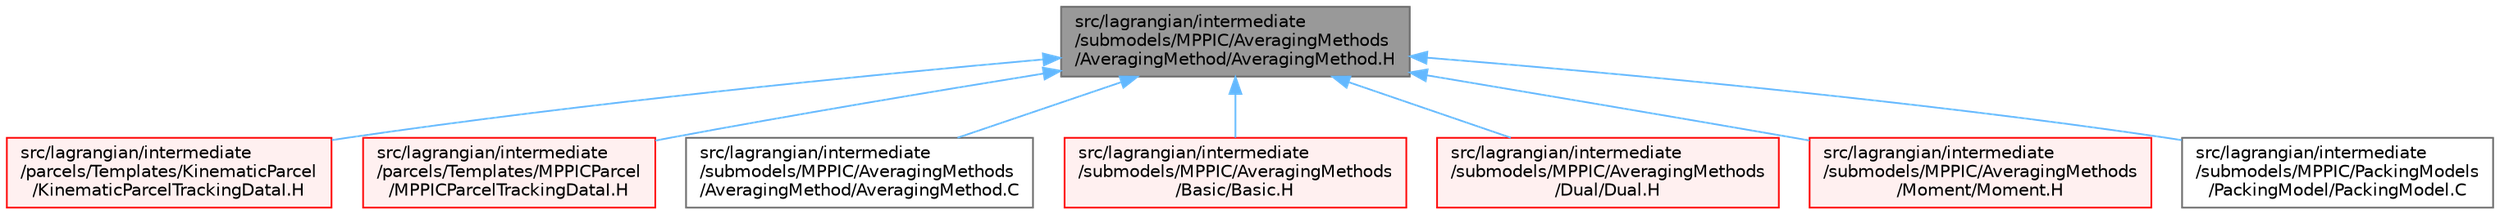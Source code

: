 digraph "src/lagrangian/intermediate/submodels/MPPIC/AveragingMethods/AveragingMethod/AveragingMethod.H"
{
 // LATEX_PDF_SIZE
  bgcolor="transparent";
  edge [fontname=Helvetica,fontsize=10,labelfontname=Helvetica,labelfontsize=10];
  node [fontname=Helvetica,fontsize=10,shape=box,height=0.2,width=0.4];
  Node1 [id="Node000001",label="src/lagrangian/intermediate\l/submodels/MPPIC/AveragingMethods\l/AveragingMethod/AveragingMethod.H",height=0.2,width=0.4,color="gray40", fillcolor="grey60", style="filled", fontcolor="black",tooltip=" "];
  Node1 -> Node2 [id="edge1_Node000001_Node000002",dir="back",color="steelblue1",style="solid",tooltip=" "];
  Node2 [id="Node000002",label="src/lagrangian/intermediate\l/parcels/Templates/KinematicParcel\l/KinematicParcelTrackingDataI.H",height=0.2,width=0.4,color="red", fillcolor="#FFF0F0", style="filled",URL="$KinematicParcelTrackingDataI_8H.html",tooltip=" "];
  Node1 -> Node52 [id="edge2_Node000001_Node000052",dir="back",color="steelblue1",style="solid",tooltip=" "];
  Node52 [id="Node000052",label="src/lagrangian/intermediate\l/parcels/Templates/MPPICParcel\l/MPPICParcelTrackingDataI.H",height=0.2,width=0.4,color="red", fillcolor="#FFF0F0", style="filled",URL="$MPPICParcelTrackingDataI_8H.html",tooltip=" "];
  Node1 -> Node56 [id="edge3_Node000001_Node000056",dir="back",color="steelblue1",style="solid",tooltip=" "];
  Node56 [id="Node000056",label="src/lagrangian/intermediate\l/submodels/MPPIC/AveragingMethods\l/AveragingMethod/AveragingMethod.C",height=0.2,width=0.4,color="grey40", fillcolor="white", style="filled",URL="$AveragingMethod_8C.html",tooltip=" "];
  Node1 -> Node57 [id="edge4_Node000001_Node000057",dir="back",color="steelblue1",style="solid",tooltip=" "];
  Node57 [id="Node000057",label="src/lagrangian/intermediate\l/submodels/MPPIC/AveragingMethods\l/Basic/Basic.H",height=0.2,width=0.4,color="red", fillcolor="#FFF0F0", style="filled",URL="$Basic_8H.html",tooltip=" "];
  Node1 -> Node60 [id="edge5_Node000001_Node000060",dir="back",color="steelblue1",style="solid",tooltip=" "];
  Node60 [id="Node000060",label="src/lagrangian/intermediate\l/submodels/MPPIC/AveragingMethods\l/Dual/Dual.H",height=0.2,width=0.4,color="red", fillcolor="#FFF0F0", style="filled",URL="$Dual_8H.html",tooltip=" "];
  Node1 -> Node62 [id="edge6_Node000001_Node000062",dir="back",color="steelblue1",style="solid",tooltip=" "];
  Node62 [id="Node000062",label="src/lagrangian/intermediate\l/submodels/MPPIC/AveragingMethods\l/Moment/Moment.H",height=0.2,width=0.4,color="red", fillcolor="#FFF0F0", style="filled",URL="$Moment_8H.html",tooltip=" "];
  Node1 -> Node64 [id="edge7_Node000001_Node000064",dir="back",color="steelblue1",style="solid",tooltip=" "];
  Node64 [id="Node000064",label="src/lagrangian/intermediate\l/submodels/MPPIC/PackingModels\l/PackingModel/PackingModel.C",height=0.2,width=0.4,color="grey40", fillcolor="white", style="filled",URL="$PackingModel_8C.html",tooltip=" "];
}
